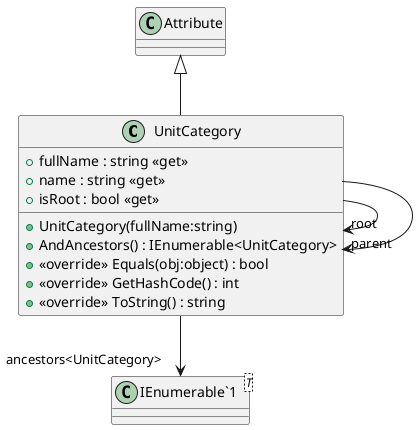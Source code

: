 @startuml
class UnitCategory {
    + UnitCategory(fullName:string)
    + fullName : string <<get>>
    + name : string <<get>>
    + isRoot : bool <<get>>
    + AndAncestors() : IEnumerable<UnitCategory>
    + <<override>> Equals(obj:object) : bool
    + <<override>> GetHashCode() : int
    + <<override>> ToString() : string
}
class "IEnumerable`1"<T> {
}
Attribute <|-- UnitCategory
UnitCategory --> "root" UnitCategory
UnitCategory --> "parent" UnitCategory
UnitCategory --> "ancestors<UnitCategory>" "IEnumerable`1"
@enduml
